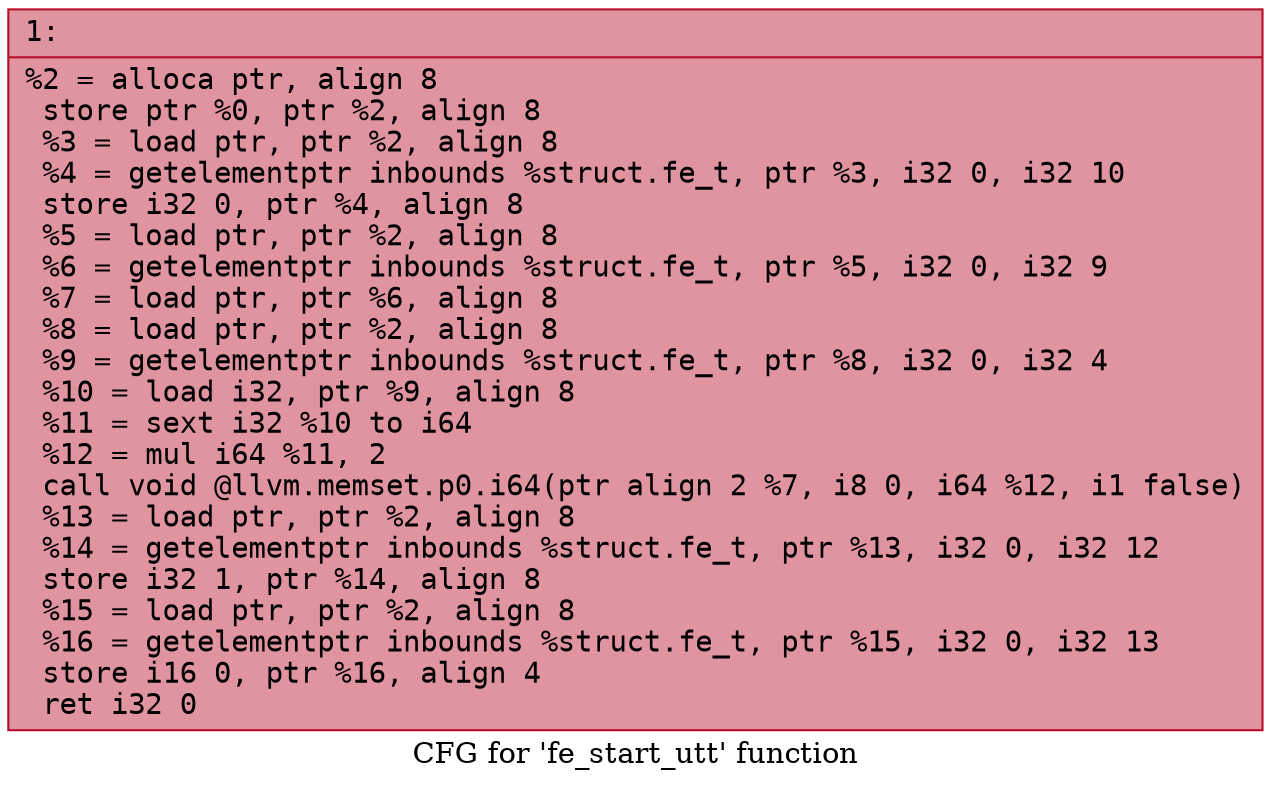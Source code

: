 digraph "CFG for 'fe_start_utt' function" {
	label="CFG for 'fe_start_utt' function";

	Node0x600002d7e300 [shape=record,color="#b70d28ff", style=filled, fillcolor="#b70d2870" fontname="Courier",label="{1:\l|  %2 = alloca ptr, align 8\l  store ptr %0, ptr %2, align 8\l  %3 = load ptr, ptr %2, align 8\l  %4 = getelementptr inbounds %struct.fe_t, ptr %3, i32 0, i32 10\l  store i32 0, ptr %4, align 8\l  %5 = load ptr, ptr %2, align 8\l  %6 = getelementptr inbounds %struct.fe_t, ptr %5, i32 0, i32 9\l  %7 = load ptr, ptr %6, align 8\l  %8 = load ptr, ptr %2, align 8\l  %9 = getelementptr inbounds %struct.fe_t, ptr %8, i32 0, i32 4\l  %10 = load i32, ptr %9, align 8\l  %11 = sext i32 %10 to i64\l  %12 = mul i64 %11, 2\l  call void @llvm.memset.p0.i64(ptr align 2 %7, i8 0, i64 %12, i1 false)\l  %13 = load ptr, ptr %2, align 8\l  %14 = getelementptr inbounds %struct.fe_t, ptr %13, i32 0, i32 12\l  store i32 1, ptr %14, align 8\l  %15 = load ptr, ptr %2, align 8\l  %16 = getelementptr inbounds %struct.fe_t, ptr %15, i32 0, i32 13\l  store i16 0, ptr %16, align 4\l  ret i32 0\l}"];
}
